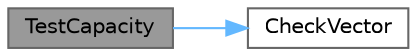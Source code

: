 digraph "TestCapacity"
{
 // LATEX_PDF_SIZE
  bgcolor="transparent";
  edge [fontname=Helvetica,fontsize=10,labelfontname=Helvetica,labelfontsize=10];
  node [fontname=Helvetica,fontsize=10,shape=box,height=0.2,width=0.4];
  rankdir="LR";
  Node1 [id="Node000001",label="TestCapacity",height=0.2,width=0.4,color="gray40", fillcolor="grey60", style="filled", fontcolor="black",tooltip="Test reserve, compact, capacity"];
  Node1 -> Node2 [id="edge2_Node000001_Node000002",color="steelblue1",style="solid",tooltip=" "];
  Node2 [id="Node000002",label="CheckVector",height=0.2,width=0.4,color="grey40", fillcolor="white", style="filled",URL="$test__concurrent__vector_8cpp.html#aca04669671b78ddacfe4d28d08649351",tooltip="Check vector have expected size and filling"];
}
